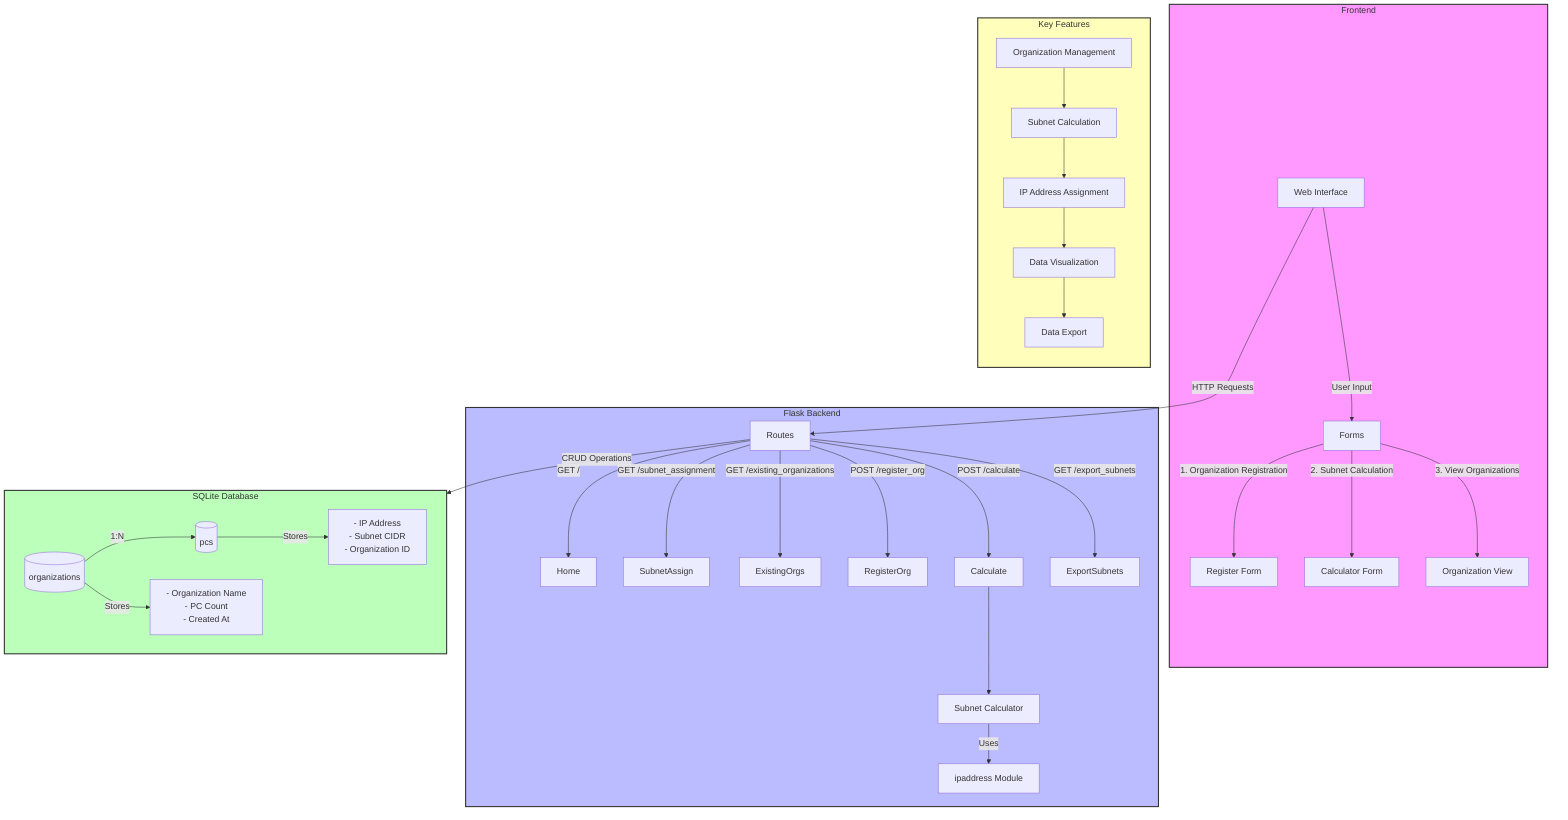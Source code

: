 flowchart TB
    subgraph Frontend
        UI["Web Interface"]--"User Input"-->Forms
        Forms-->|"1. Organization Registration"| RegForm["Register Form"]
        Forms-->|"2. Subnet Calculation"| CalcForm["Calculator Form"]
        Forms-->|"3. View Organizations"| ViewOrg["Organization View"]
    end

    subgraph Backend["Flask Backend"]
        Routes-->|"GET /"| Home
        Routes-->|"GET /subnet_assignment"| SubnetAssign
        Routes-->|"GET /existing_organizations"| ExistingOrgs
        Routes-->|"POST /register_org"| RegisterOrg
        Routes-->|"POST /calculate"| Calculate
        Routes-->|"GET /export_subnets"| ExportSubnets

        Calculate-->SubnetCalc["Subnet Calculator"]
        SubnetCalc-->|"Uses"| IPAddress["ipaddress Module"]
    end

    subgraph Database["SQLite Database"]
        Organizations[("organizations")]-->|"1:N"| PCs[("pcs")]
        Organizations-->|"Stores"| OrgData["- Organization Name\n- PC Count\n- Created At"]
        PCs-->|"Stores"| PCData["- IP Address\n- Subnet CIDR\n- Organization ID"]
    end

    UI-->|"HTTP Requests"| Routes
    Routes-->|"CRUD Operations"| Database

    subgraph Features["Key Features"]
        direction TB
        F1["Organization Management"]-->F2["Subnet Calculation"]
        F2-->F3["IP Address Assignment"]
        F3-->F4["Data Visualization"]
        F4-->F5["Data Export"]
    end

    style Frontend fill:#f9f,stroke:#333,stroke-width:2px
    style Backend fill:#bbf,stroke:#333,stroke-width:2px
    style Database fill:#bfb,stroke:#333,stroke-width:2px
    style Features fill:#ffb,stroke:#333,stroke-width:2px